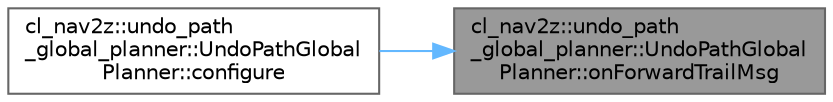 digraph "cl_nav2z::undo_path_global_planner::UndoPathGlobalPlanner::onForwardTrailMsg"
{
 // LATEX_PDF_SIZE
  bgcolor="transparent";
  edge [fontname=Helvetica,fontsize=10,labelfontname=Helvetica,labelfontsize=10];
  node [fontname=Helvetica,fontsize=10,shape=box,height=0.2,width=0.4];
  rankdir="RL";
  Node1 [label="cl_nav2z::undo_path\l_global_planner::UndoPathGlobal\lPlanner::onForwardTrailMsg",height=0.2,width=0.4,color="gray40", fillcolor="grey60", style="filled", fontcolor="black",tooltip=" "];
  Node1 -> Node2 [dir="back",color="steelblue1",style="solid"];
  Node2 [label="cl_nav2z::undo_path\l_global_planner::UndoPathGlobal\lPlanner::configure",height=0.2,width=0.4,color="grey40", fillcolor="white", style="filled",URL="$classcl__nav2z_1_1undo__path__global__planner_1_1UndoPathGlobalPlanner.html#a6d012ca26405d8b1c6de4a440c71c986",tooltip=" "];
}
